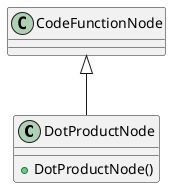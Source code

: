 @startuml
class DotProductNode {
    + DotProductNode()
}
CodeFunctionNode <|-- DotProductNode
@enduml
